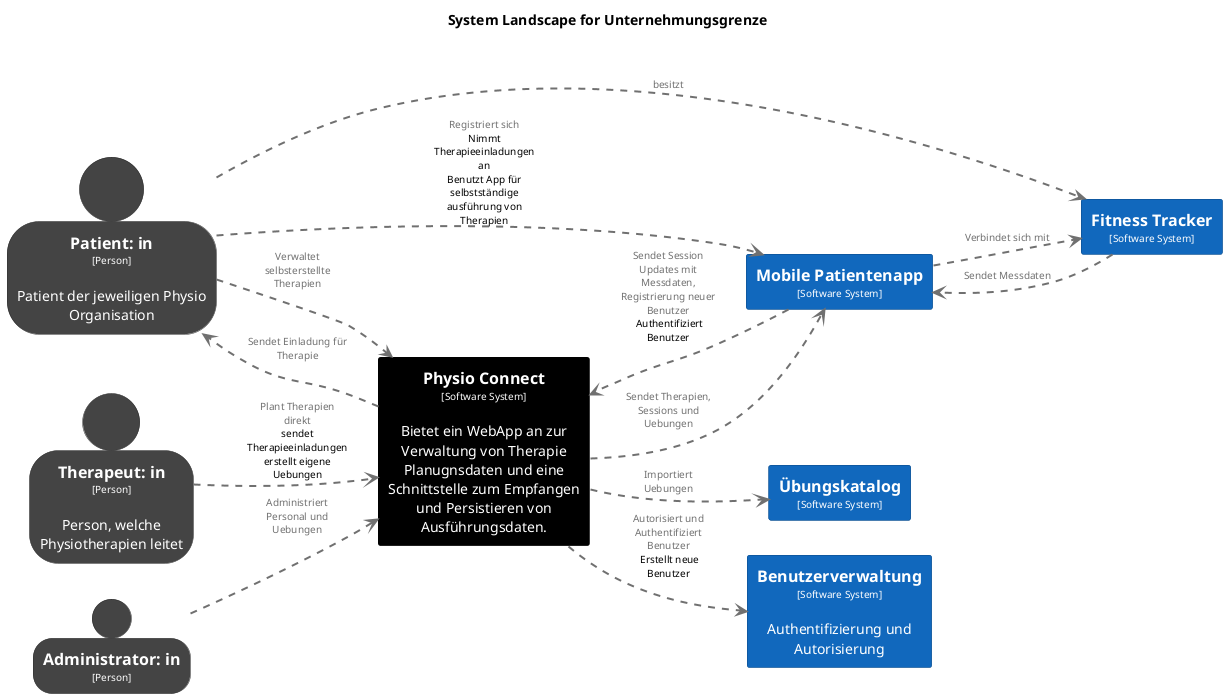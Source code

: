 @startuml
title System Landscape for Unternehmungsgrenze

left to right direction


skinparam {
  shadowing false
  arrowFontSize 10
  defaultTextAlignment center
  wrapWidth 200
  maxMessageSize 100
}

hide stereotype

skinparam person<<Administratorin>> {
  BackgroundColor #444444
  FontColor #ffffff
  BorderColor #2f2f2f
}
skinparam rectangle<<Benutzerverwaltung>> {
  BackgroundColor #1168bd
  FontColor #ffffff
  BorderColor #0b4884
}
skinparam rectangle<<FitnessTracker>> {
  BackgroundColor #1168bd
  FontColor #ffffff
  BorderColor #0b4884
}
skinparam rectangle<<MobilePatientenapp>> {
  BackgroundColor #1168bd
  FontColor #ffffff
  BorderColor #0b4884
}
skinparam person<<Patientin>> {
  BackgroundColor #444444
  FontColor #ffffff
  BorderColor #2f2f2f
}
skinparam rectangle<<PhysioConnect>> {
  BackgroundColor #000000
  FontColor #ffffff
  BorderColor #000000
}
skinparam person<<Therapeutin>> {
  BackgroundColor #444444
  FontColor #ffffff
  BorderColor #2f2f2f
}
skinparam rectangle<<Übungskatalog>> {
  BackgroundColor #1168bd
  FontColor #ffffff
  BorderColor #0b4884
}


skinparam PackageBorderColor<<enterprise>> #444444
skinparam PackageFontColor<<enterprise>> #444444

rectangle "==Physio Connect\n<size:10>[Software System]</size>\n\nBietet ein WebApp an zur Verwaltung von Therapie Planugnsdaten und eine Schnittstelle zum Empfangen und Persistieren von Ausführungsdaten." <<PhysioConnect>> as PhysioConnect
rectangle "==Mobile Patientenapp\n<size:10>[Software System]</size>" <<MobilePatientenapp>> as MobilePatientenapp
rectangle "==Übungskatalog\n<size:10>[Software System]</size>" <<Übungskatalog>> as Übungskatalog
rectangle "==Benutzerverwaltung\n<size:10>[Software System]</size>\n\nAuthentifizierung und Autorisierung" <<Benutzerverwaltung>> as Benutzerverwaltung



skinparam PackageBorderColor<<group:Patient>> #589fd8
skinparam PackageFontColor<<group:Patient>> #589fd8

person "==Patient: in\n<size:10>[Person]</size>\n\nPatient der jeweiligen Physio Organisation" <<Patientin>> as Patientin
rectangle "==Fitness Tracker\n<size:10>[Software System]</size>" <<FitnessTracker>> as FitnessTracker


skinparam PackageBorderColor<<group:Physiounternehmung>> #b6862e
skinparam PackageFontColor<<group:Physiounternehmung>> #b6862e

person "==Therapeut: in\n<size:10>[Person]</size>\n\nPerson, welche Physiotherapien leitet" <<Therapeutin>> as Therapeutin
person "==Administrator: in\n<size:10>[Person]</size>" <<Administratorin>> as Administratorin



PhysioConnect .[#707070,thickness=2].> Patientin : "<color:#707070>Sendet Einladung für Therapie"
Administratorin .[#707070,thickness=2].> PhysioConnect : "<color:#707070>Administriert Personal und Uebungen"
Therapeutin .[#707070,thickness=2].> PhysioConnect : "<color:#707070>Plant Therapien direkt\nsendet Therapieeinladungen\nerstellt eigene Uebungen"
Patientin .[#707070,thickness=2].> MobilePatientenapp : "<color:#707070>Registriert sich\nNimmt Therapieeinladungen an\nBenutzt App für selbstständige ausführung von Therapien"
Patientin .[#707070,thickness=2].> FitnessTracker : "<color:#707070>besitzt"
Patientin .[#707070,thickness=2]> PhysioConnect : "<color:#707070>Verwaltet selbsterstellte Therapien"
MobilePatientenapp .[#707070,thickness=2].> FitnessTracker : "<color:#707070>Verbindet sich mit"
FitnessTracker .[#707070,thickness=2].> MobilePatientenapp : "<color:#707070>Sendet Messdaten"
MobilePatientenapp .[#707070,thickness=2].> PhysioConnect : "<color:#707070>Sendet Session Updates mit Messdaten, Registrierung neuer Benutzer\n Authentifiziert Benutzer"
PhysioConnect .[#707070,thickness=2].> MobilePatientenapp : "<color:#707070>Sendet Therapien, Sessions und Uebungen"
PhysioConnect .[#707070,thickness=2].> Übungskatalog : "<color:#707070>Importiert Uebungen"
PhysioConnect .[#707070,thickness=2].> Benutzerverwaltung : "<color:#707070>Autorisiert und Authentifiziert Benutzer\n Erstellt neue Benutzer"
@enduml
